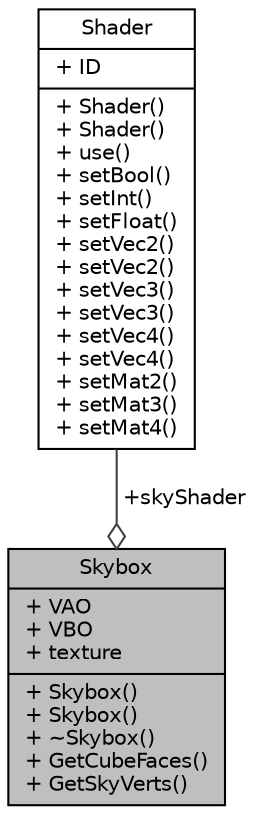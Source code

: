 digraph "Skybox"
{
 // LATEX_PDF_SIZE
  edge [fontname="Helvetica",fontsize="10",labelfontname="Helvetica",labelfontsize="10"];
  node [fontname="Helvetica",fontsize="10",shape=record];
  Node1 [label="{Skybox\n|+ VAO\l+ VBO\l+ texture\l|+ Skybox()\l+ Skybox()\l+ ~Skybox()\l+ GetCubeFaces()\l+ GetSkyVerts()\l}",height=0.2,width=0.4,color="black", fillcolor="grey75", style="filled", fontcolor="black",tooltip="A class that is responsible for creating a setting up a skybox."];
  Node2 -> Node1 [color="grey25",fontsize="10",style="solid",label=" +skyShader" ,arrowhead="odiamond",fontname="Helvetica"];
  Node2 [label="{Shader\n|+ ID\l|+ Shader()\l+ Shader()\l+ use()\l+ setBool()\l+ setInt()\l+ setFloat()\l+ setVec2()\l+ setVec2()\l+ setVec3()\l+ setVec3()\l+ setVec4()\l+ setVec4()\l+ setMat2()\l+ setMat3()\l+ setMat4()\l}",height=0.2,width=0.4,color="black", fillcolor="white", style="filled",URL="$class_shader.html",tooltip="A class that is responsible for shaders, allowing you to open/use shaders and set uniforms of various..."];
}
